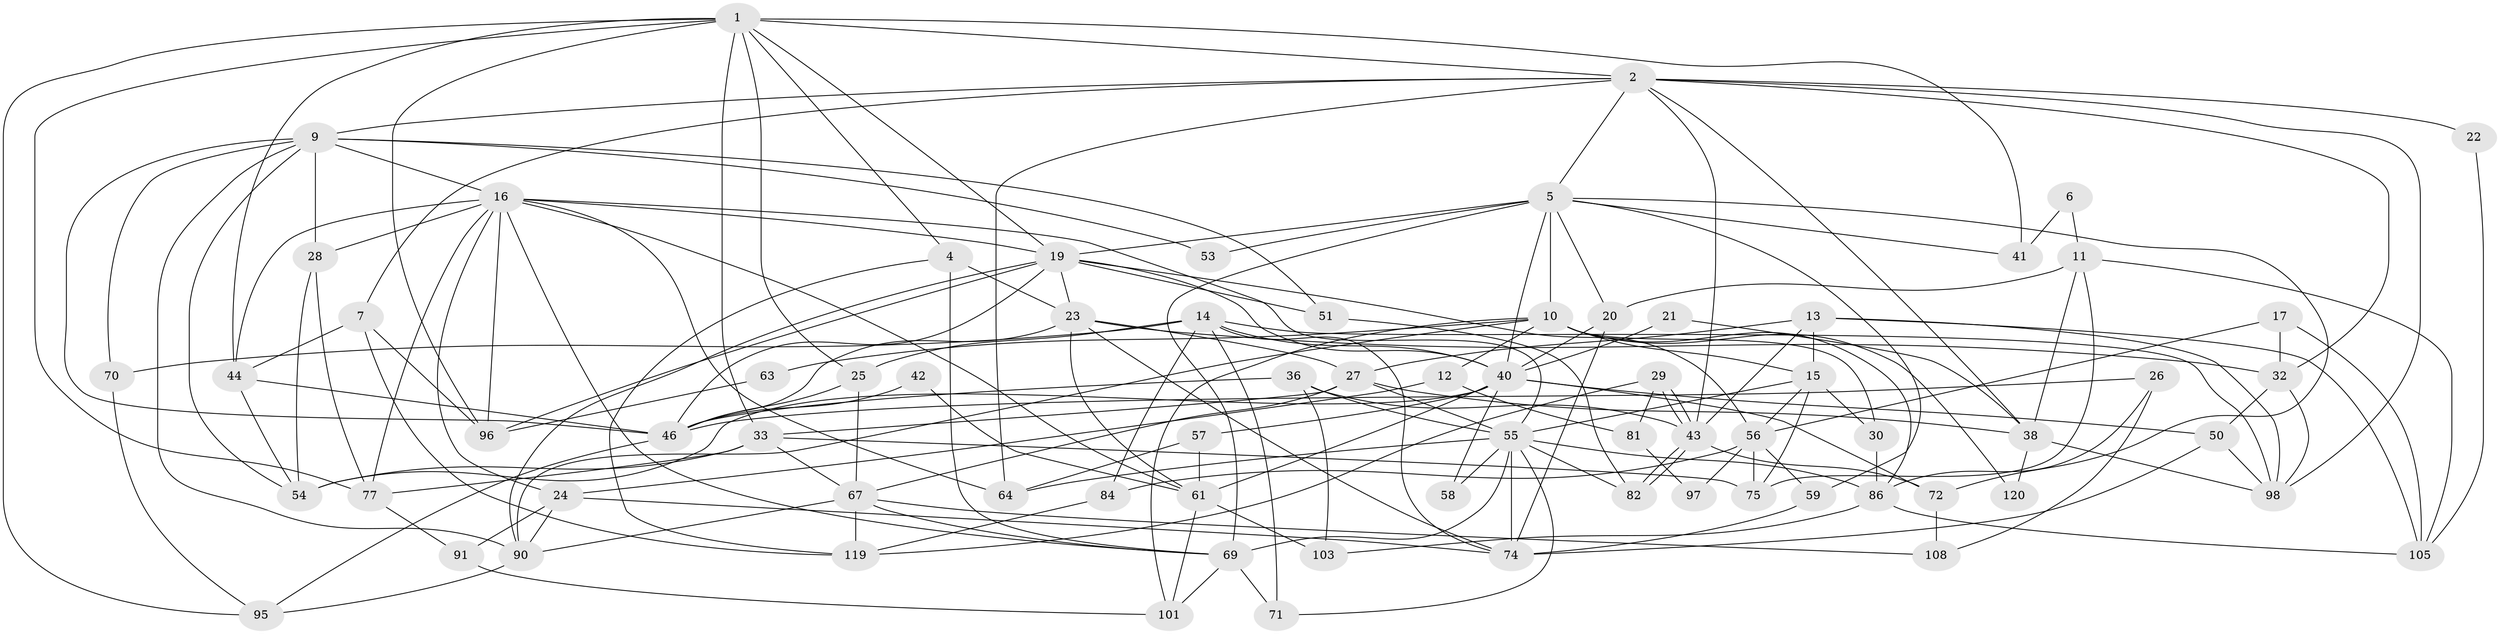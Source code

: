 // original degree distribution, {5: 0.16393442622950818, 4: 0.28688524590163933, 3: 0.29508196721311475, 2: 0.11475409836065574, 7: 0.03278688524590164, 6: 0.08196721311475409, 8: 0.02459016393442623}
// Generated by graph-tools (version 1.1) at 2025/18/03/04/25 18:18:49]
// undirected, 73 vertices, 184 edges
graph export_dot {
graph [start="1"]
  node [color=gray90,style=filled];
  1 [super="+113+85"];
  2 [super="+68+3"];
  4 [super="+60"];
  5 [super="+62+52"];
  6;
  7 [super="+8"];
  9 [super="+47+35"];
  10 [super="+18"];
  11;
  12;
  13 [super="+31"];
  14 [super="+37+80"];
  15 [super="+83"];
  16 [super="+87+39"];
  17;
  19 [super="+112+102"];
  20;
  21;
  22;
  23 [super="+48"];
  24 [super="+66"];
  25 [super="+92"];
  26;
  27 [super="+100"];
  28;
  29;
  30;
  32;
  33;
  36;
  38 [super="+45"];
  40 [super="+118+94+73"];
  41;
  42;
  43;
  44 [super="+49+114"];
  46 [super="+107"];
  50;
  51;
  53;
  54 [super="+89"];
  55 [super="+78"];
  56 [super="+65"];
  57;
  58;
  59;
  61 [super="+116"];
  63;
  64;
  67 [super="+122"];
  69;
  70;
  71;
  72;
  74 [super="+88"];
  75;
  77 [super="+104"];
  81;
  82;
  84;
  86;
  90 [super="+106+93"];
  91;
  95;
  96;
  97;
  98;
  101;
  103;
  105;
  108;
  119;
  120;
  1 -- 77;
  1 -- 95;
  1 -- 41;
  1 -- 33;
  1 -- 25;
  1 -- 44;
  1 -- 96;
  1 -- 19;
  1 -- 4;
  1 -- 2;
  2 -- 7;
  2 -- 32;
  2 -- 38;
  2 -- 64;
  2 -- 98;
  2 -- 5;
  2 -- 22;
  2 -- 9;
  2 -- 43;
  4 -- 119;
  4 -- 69;
  4 -- 23;
  5 -- 72;
  5 -- 19;
  5 -- 20 [weight=2];
  5 -- 53;
  5 -- 41;
  5 -- 59;
  5 -- 40 [weight=2];
  5 -- 69;
  5 -- 10 [weight=2];
  6 -- 11;
  6 -- 41;
  7 -- 44;
  7 -- 96;
  7 -- 119;
  9 -- 54;
  9 -- 53;
  9 -- 70;
  9 -- 28;
  9 -- 16;
  9 -- 51;
  9 -- 46;
  9 -- 90;
  10 -- 86;
  10 -- 12 [weight=2];
  10 -- 63;
  10 -- 101;
  10 -- 15;
  10 -- 120;
  10 -- 90;
  10 -- 30;
  11 -- 75;
  11 -- 20;
  11 -- 105;
  11 -- 38;
  12 -- 24;
  12 -- 81;
  13 -- 105;
  13 -- 98;
  13 -- 43;
  13 -- 15;
  13 -- 27;
  14 -- 98;
  14 -- 71;
  14 -- 74;
  14 -- 70;
  14 -- 84;
  14 -- 40;
  14 -- 25;
  15 -- 75;
  15 -- 30;
  15 -- 56;
  15 -- 55;
  16 -- 96;
  16 -- 61;
  16 -- 64;
  16 -- 19;
  16 -- 69;
  16 -- 28;
  16 -- 44;
  16 -- 77;
  16 -- 55;
  16 -- 24;
  17 -- 105;
  17 -- 32;
  17 -- 56;
  19 -- 96;
  19 -- 40;
  19 -- 90;
  19 -- 56;
  19 -- 51;
  19 -- 46;
  19 -- 23;
  20 -- 74;
  20 -- 40;
  21 -- 38;
  21 -- 40;
  22 -- 105;
  23 -- 46;
  23 -- 32;
  23 -- 74;
  23 -- 27;
  23 -- 61;
  24 -- 74;
  24 -- 90;
  24 -- 91;
  25 -- 46;
  25 -- 67;
  26 -- 46;
  26 -- 86;
  26 -- 108;
  27 -- 67;
  27 -- 55;
  27 -- 33;
  27 -- 38;
  28 -- 54;
  28 -- 77;
  29 -- 119;
  29 -- 43;
  29 -- 43;
  29 -- 81;
  30 -- 86;
  32 -- 50;
  32 -- 98;
  33 -- 67;
  33 -- 75;
  33 -- 54;
  33 -- 77;
  36 -- 43;
  36 -- 103;
  36 -- 46;
  36 -- 55;
  38 -- 120;
  38 -- 98;
  40 -- 72;
  40 -- 50;
  40 -- 57;
  40 -- 61;
  40 -- 54 [weight=2];
  40 -- 58;
  42 -- 61;
  42 -- 46;
  43 -- 82;
  43 -- 82;
  43 -- 72;
  44 -- 54;
  44 -- 46;
  46 -- 95;
  50 -- 98;
  50 -- 74;
  51 -- 82;
  55 -- 71;
  55 -- 82;
  55 -- 86;
  55 -- 74;
  55 -- 64;
  55 -- 69;
  55 -- 58;
  56 -- 59;
  56 -- 97;
  56 -- 84;
  56 -- 75;
  57 -- 61;
  57 -- 64;
  59 -- 74;
  61 -- 101;
  61 -- 103;
  63 -- 96;
  67 -- 69 [weight=2];
  67 -- 108;
  67 -- 119;
  67 -- 90;
  69 -- 71;
  69 -- 101;
  70 -- 95;
  72 -- 108;
  77 -- 91;
  81 -- 97;
  84 -- 119;
  86 -- 103;
  86 -- 105;
  90 -- 95;
  91 -- 101;
}
